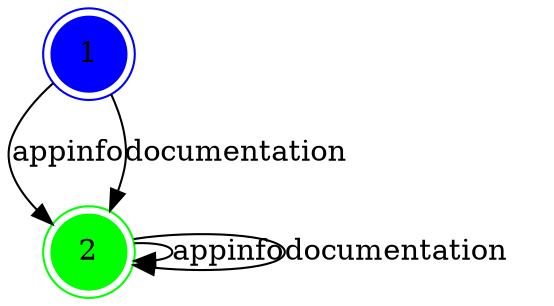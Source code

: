 digraph Annotation {
  mindist = 2.0
  1 -> 2 [label="appinfo"]
  1 -> 2 [label="documentation"]
  2 -> 2 [label="appinfo"]
  2 -> 2 [label="documentation"]
  1 [shape=doublecircle, style=filled, color=blue]
  2 [shape=doublecircle, style=filled, color=green]
}
